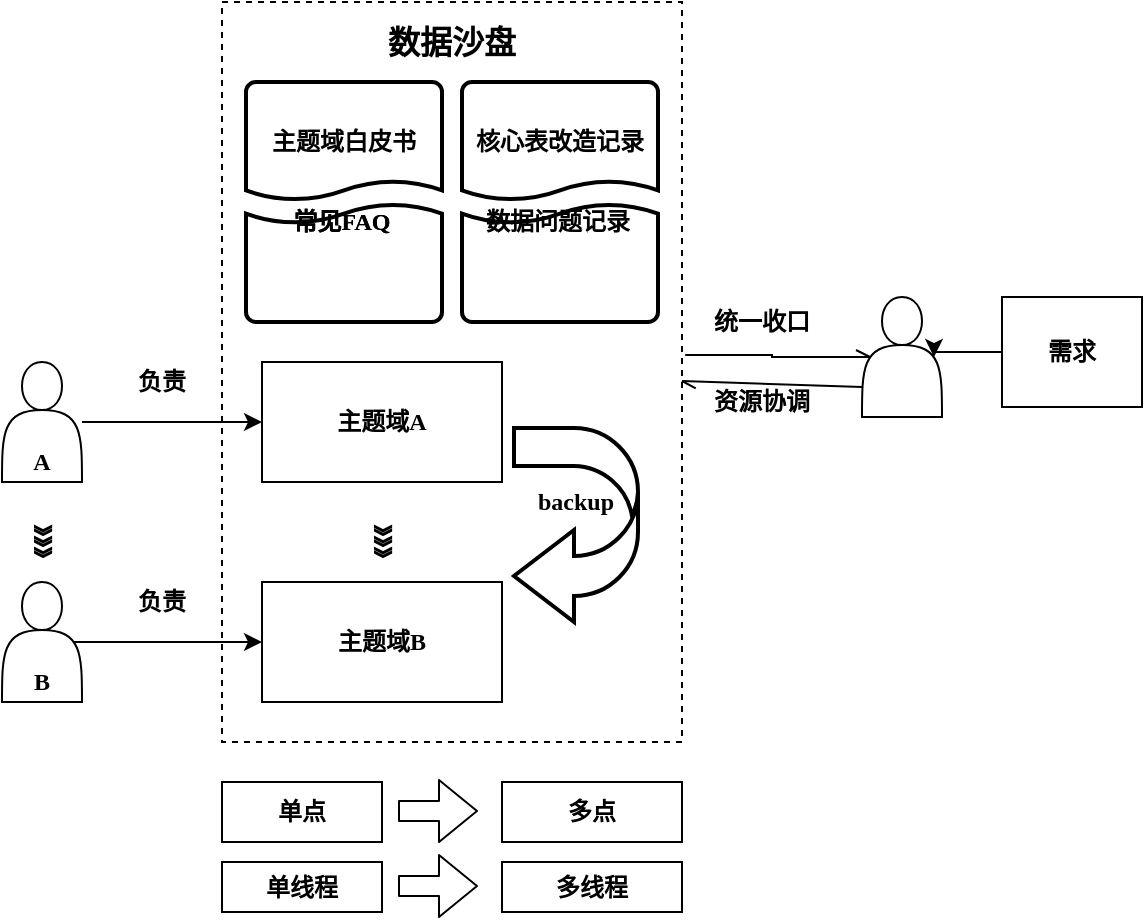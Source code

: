 <mxfile version="21.0.2" type="github">
  <diagram name="第 1 页" id="IUtDByJ6rrbmIUR1jjYp">
    <mxGraphModel dx="797" dy="428" grid="1" gridSize="10" guides="1" tooltips="1" connect="1" arrows="1" fold="1" page="1" pageScale="1" pageWidth="827" pageHeight="1169" math="0" shadow="0">
      <root>
        <mxCell id="0" />
        <mxCell id="1" parent="0" />
        <mxCell id="MDNbTjmFEQv9aP8rJwnf-1" style="edgeStyle=orthogonalEdgeStyle;rounded=0;orthogonalLoop=1;jettySize=auto;html=1;exitX=1.007;exitY=0.477;exitDx=0;exitDy=0;entryX=0.1;entryY=0.5;entryDx=0;entryDy=0;entryPerimeter=0;endArrow=openAsync;endFill=0;fontStyle=1;exitPerimeter=0;fontFamily=微软雅黑;" parent="1" source="MDNbTjmFEQv9aP8rJwnf-2" target="MDNbTjmFEQv9aP8rJwnf-20" edge="1">
          <mxGeometry relative="1" as="geometry" />
        </mxCell>
        <mxCell id="MDNbTjmFEQv9aP8rJwnf-2" value="" style="rounded=0;whiteSpace=wrap;html=1;dashed=1;fontStyle=1;fontFamily=微软雅黑;" parent="1" diagramCategory="general" diagramName="Rectangle" vertex="1">
          <mxGeometry x="210" y="120" width="230" height="370" as="geometry" />
        </mxCell>
        <mxCell id="MDNbTjmFEQv9aP8rJwnf-3" value="主题域A" style="rounded=0;whiteSpace=wrap;html=1;fontStyle=1;fontFamily=微软雅黑;" parent="1" diagramCategory="general" diagramName="Rectangle" vertex="1">
          <mxGeometry x="230" y="300" width="120" height="60" as="geometry" />
        </mxCell>
        <mxCell id="MDNbTjmFEQv9aP8rJwnf-4" style="edgeStyle=orthogonalEdgeStyle;rounded=0;orthogonalLoop=1;jettySize=auto;html=1;exitX=0;exitY=0.5;exitDx=0;exitDy=0;entryX=0.9;entryY=0.5;entryDx=0;entryDy=0;entryPerimeter=0;fontSize=16;fontStyle=1;fontFamily=微软雅黑;" parent="1" source="MDNbTjmFEQv9aP8rJwnf-5" target="MDNbTjmFEQv9aP8rJwnf-20" edge="1">
          <mxGeometry relative="1" as="geometry" />
        </mxCell>
        <mxCell id="MDNbTjmFEQv9aP8rJwnf-5" value="需求" style="rounded=0;whiteSpace=wrap;html=1;fontStyle=1;fontFamily=微软雅黑;" parent="1" diagramCategory="general" diagramName="Rectangle" vertex="1">
          <mxGeometry x="600" y="267.5" width="70" height="55" as="geometry" />
        </mxCell>
        <mxCell id="MDNbTjmFEQv9aP8rJwnf-6" style="edgeStyle=orthogonalEdgeStyle;rounded=0;orthogonalLoop=1;jettySize=auto;html=1;fontStyle=1;fontFamily=微软雅黑;" parent="1" source="MDNbTjmFEQv9aP8rJwnf-7" target="MDNbTjmFEQv9aP8rJwnf-3" edge="1">
          <mxGeometry relative="1" as="geometry" />
        </mxCell>
        <mxCell id="MDNbTjmFEQv9aP8rJwnf-7" value="" style="shape=actor;whiteSpace=wrap;html=1;fontStyle=1;fontFamily=微软雅黑;" parent="1" diagramCategory="advanced" diagramName="User" vertex="1">
          <mxGeometry x="100" y="300" width="40" height="60" as="geometry" />
        </mxCell>
        <mxCell id="MDNbTjmFEQv9aP8rJwnf-8" style="edgeStyle=orthogonalEdgeStyle;rounded=0;orthogonalLoop=1;jettySize=auto;html=1;exitX=0.9;exitY=0.5;exitDx=0;exitDy=0;exitPerimeter=0;fontStyle=1;fontFamily=微软雅黑;" parent="1" source="MDNbTjmFEQv9aP8rJwnf-9" target="MDNbTjmFEQv9aP8rJwnf-10" edge="1">
          <mxGeometry relative="1" as="geometry" />
        </mxCell>
        <mxCell id="MDNbTjmFEQv9aP8rJwnf-9" value="" style="shape=actor;whiteSpace=wrap;html=1;fontStyle=1;fontFamily=微软雅黑;" parent="1" diagramCategory="advanced" diagramName="User" vertex="1">
          <mxGeometry x="100" y="410" width="40" height="60" as="geometry" />
        </mxCell>
        <mxCell id="MDNbTjmFEQv9aP8rJwnf-10" value="主题域B" style="rounded=0;whiteSpace=wrap;html=1;fontStyle=1;fontFamily=微软雅黑;" parent="1" diagramCategory="general" diagramName="Rectangle" vertex="1">
          <mxGeometry x="230" y="410" width="120" height="60" as="geometry" />
        </mxCell>
        <mxCell id="MDNbTjmFEQv9aP8rJwnf-11" value="A" style="text;html=1;strokeColor=none;fillColor=none;align=center;verticalAlign=middle;whiteSpace=wrap;rounded=0;fontStyle=1;fontFamily=微软雅黑;" parent="1" diagramCategory="general" diagramName="text" vertex="1">
          <mxGeometry x="100" y="340" width="40" height="20" as="geometry" />
        </mxCell>
        <mxCell id="MDNbTjmFEQv9aP8rJwnf-12" value="B" style="text;html=1;strokeColor=none;fillColor=none;align=center;verticalAlign=middle;whiteSpace=wrap;rounded=0;fontStyle=1;fontFamily=微软雅黑;" parent="1" diagramCategory="general" diagramName="text" vertex="1">
          <mxGeometry x="100" y="450" width="40" height="20" as="geometry" />
        </mxCell>
        <mxCell id="MDNbTjmFEQv9aP8rJwnf-13" value="负责" style="text;html=1;strokeColor=none;fillColor=none;align=center;verticalAlign=middle;whiteSpace=wrap;rounded=0;fontStyle=1;fontFamily=微软雅黑;" parent="1" diagramCategory="general" diagramName="text" vertex="1">
          <mxGeometry x="160" y="300" width="40" height="20" as="geometry" />
        </mxCell>
        <mxCell id="MDNbTjmFEQv9aP8rJwnf-14" value="负责" style="text;html=1;strokeColor=none;fillColor=none;align=center;verticalAlign=middle;whiteSpace=wrap;rounded=0;fontStyle=1;fontFamily=微软雅黑;" parent="1" diagramCategory="general" diagramName="text" vertex="1">
          <mxGeometry x="160" y="410" width="40" height="20" as="geometry" />
        </mxCell>
        <mxCell id="MDNbTjmFEQv9aP8rJwnf-15" value="》》》" style="text;html=1;strokeColor=none;fillColor=none;align=center;verticalAlign=middle;whiteSpace=wrap;rounded=0;rotation=90;fontStyle=1;fontFamily=微软雅黑;" parent="1" diagramCategory="general" diagramName="text" vertex="1">
          <mxGeometry x="100" y="380" width="40" height="20" as="geometry" />
        </mxCell>
        <mxCell id="MDNbTjmFEQv9aP8rJwnf-16" value="》》》" style="text;html=1;strokeColor=none;fillColor=none;align=center;verticalAlign=middle;whiteSpace=wrap;rounded=0;rotation=90;fontStyle=1;fontFamily=微软雅黑;" parent="1" diagramCategory="general" diagramName="text" vertex="1">
          <mxGeometry x="270" y="380" width="40" height="20" as="geometry" />
        </mxCell>
        <mxCell id="MDNbTjmFEQv9aP8rJwnf-17" value="统一收口" style="text;html=1;strokeColor=none;fillColor=none;align=center;verticalAlign=middle;whiteSpace=wrap;rounded=0;fontStyle=1;fontFamily=微软雅黑;" parent="1" diagramCategory="general" diagramName="text" vertex="1">
          <mxGeometry x="450" y="270" width="60" height="20" as="geometry" />
        </mxCell>
        <mxCell id="MDNbTjmFEQv9aP8rJwnf-18" value="单点" style="rounded=0;whiteSpace=wrap;html=1;fontStyle=1;fontFamily=微软雅黑;" parent="1" diagramCategory="general" diagramName="Rectangle" vertex="1">
          <mxGeometry x="210" y="510" width="80" height="30" as="geometry" />
        </mxCell>
        <mxCell id="MDNbTjmFEQv9aP8rJwnf-19" value="多点" style="rounded=0;whiteSpace=wrap;html=1;fontStyle=1;fontFamily=微软雅黑;" parent="1" diagramCategory="general" diagramName="Rectangle" vertex="1">
          <mxGeometry x="350" y="510" width="90" height="30" as="geometry" />
        </mxCell>
        <mxCell id="MDNbTjmFEQv9aP8rJwnf-20" value="" style="shape=actor;whiteSpace=wrap;html=1;fontStyle=1;fontFamily=微软雅黑;" parent="1" diagramCategory="advanced" diagramName="User" vertex="1">
          <mxGeometry x="530" y="267.5" width="40" height="60" as="geometry" />
        </mxCell>
        <mxCell id="MDNbTjmFEQv9aP8rJwnf-21" value="" style="shape=flexArrow;endArrow=classic;html=1;fontStyle=1;fontFamily=微软雅黑;" parent="1" diagramCategory="general" diagramName="arrow" edge="1">
          <mxGeometry width="50" height="50" relative="1" as="geometry">
            <mxPoint x="298" y="524.5" as="sourcePoint" />
            <mxPoint x="338" y="524.5" as="targetPoint" />
          </mxGeometry>
        </mxCell>
        <mxCell id="MDNbTjmFEQv9aP8rJwnf-22" value="&lt;span style=&quot;font-size: 16px;&quot;&gt;&lt;font style=&quot;font-size: 16px;&quot;&gt;数据沙盘&lt;/font&gt;&lt;/span&gt;" style="text;html=1;strokeColor=none;fillColor=none;align=center;verticalAlign=middle;whiteSpace=wrap;rounded=0;fontSize=16;fontStyle=1;fontFamily=微软雅黑;" parent="1" diagramCategory="general" diagramName="text" vertex="1">
          <mxGeometry x="290" y="130" width="70" height="20" as="geometry" />
        </mxCell>
        <mxCell id="MDNbTjmFEQv9aP8rJwnf-23" value="单线程" style="rounded=0;whiteSpace=wrap;html=1;fontStyle=1;fontFamily=微软雅黑;" parent="1" diagramCategory="general" diagramName="Rectangle" vertex="1">
          <mxGeometry x="210" y="550" width="80" height="25" as="geometry" />
        </mxCell>
        <mxCell id="MDNbTjmFEQv9aP8rJwnf-24" value="多线程" style="rounded=0;whiteSpace=wrap;html=1;fontStyle=1;fontFamily=微软雅黑;" parent="1" diagramCategory="general" diagramName="Rectangle" vertex="1">
          <mxGeometry x="350" y="550" width="90" height="25" as="geometry" />
        </mxCell>
        <mxCell id="MDNbTjmFEQv9aP8rJwnf-25" value="" style="shape=flexArrow;endArrow=classic;html=1;fontStyle=1;fontFamily=微软雅黑;" parent="1" diagramCategory="general" diagramName="arrow" edge="1">
          <mxGeometry width="50" height="50" relative="1" as="geometry">
            <mxPoint x="298" y="562" as="sourcePoint" />
            <mxPoint x="338" y="562" as="targetPoint" />
          </mxGeometry>
        </mxCell>
        <mxCell id="MDNbTjmFEQv9aP8rJwnf-26" value="核心表改造记录" style="shape=mxgraph.flowchart.document;whiteSpace=wrap;html=1;fillColor=#ffffff;strokeColor=#000000;strokeWidth=2;fontStyle=1;fontFamily=微软雅黑;" parent="1" diagramCategory="Flowchart" diagramName="Document" vertex="1">
          <mxGeometry x="330" y="160" width="98" height="60" as="geometry" />
        </mxCell>
        <mxCell id="MDNbTjmFEQv9aP8rJwnf-28" value="" style="shape=mxgraph.flowchart.document;whiteSpace=wrap;html=1;fillColor=#ffffff;strokeColor=#000000;strokeWidth=2;rotation=-180;fontStyle=1;fontFamily=微软雅黑;" parent="1" diagramCategory="Flowchart" diagramName="Document" vertex="1">
          <mxGeometry x="222" y="220" width="98" height="60" as="geometry" />
        </mxCell>
        <mxCell id="MDNbTjmFEQv9aP8rJwnf-29" value="常见FAQ" style="text;html=1;strokeColor=none;fillColor=none;align=center;verticalAlign=middle;whiteSpace=wrap;rounded=0;fontStyle=1;fontFamily=微软雅黑;" parent="1" diagramCategory="general" diagramName="text" vertex="1">
          <mxGeometry x="230" y="220" width="80" height="20" as="geometry" />
        </mxCell>
        <mxCell id="MDNbTjmFEQv9aP8rJwnf-30" value="" style="shape=mxgraph.flowchart.document;whiteSpace=wrap;html=1;fillColor=#ffffff;strokeColor=#000000;strokeWidth=2;rotation=-180;fontStyle=1;fontFamily=微软雅黑;" parent="1" diagramCategory="Flowchart" diagramName="Document" vertex="1">
          <mxGeometry x="330" y="220" width="98" height="60" as="geometry" />
        </mxCell>
        <mxCell id="MDNbTjmFEQv9aP8rJwnf-31" value="数据问题记录" style="text;html=1;strokeColor=none;fillColor=none;align=center;verticalAlign=middle;whiteSpace=wrap;rounded=0;fontStyle=1;fontFamily=微软雅黑;" parent="1" diagramCategory="general" diagramName="text" vertex="1">
          <mxGeometry x="338" y="220" width="80" height="20" as="geometry" />
        </mxCell>
        <mxCell id="MDNbTjmFEQv9aP8rJwnf-32" value="" style="endArrow=openAsync;html=1;exitX=0;exitY=0.75;exitDx=0;exitDy=0;endFill=0;fontStyle=1;fontFamily=微软雅黑;" parent="1" source="MDNbTjmFEQv9aP8rJwnf-20" diagramCategory="general" diagramName="DirectionalConnector" edge="1">
          <mxGeometry width="50" height="50" relative="1" as="geometry">
            <mxPoint x="510" y="310" as="sourcePoint" />
            <mxPoint x="440" y="309.5" as="targetPoint" />
          </mxGeometry>
        </mxCell>
        <mxCell id="MDNbTjmFEQv9aP8rJwnf-33" value="资源协调" style="text;html=1;strokeColor=none;fillColor=none;align=center;verticalAlign=middle;whiteSpace=wrap;rounded=0;fontStyle=1;fontFamily=微软雅黑;" parent="1" diagramCategory="general" diagramName="text" vertex="1">
          <mxGeometry x="450" y="310" width="60" height="20" as="geometry" />
        </mxCell>
        <mxCell id="MDNbTjmFEQv9aP8rJwnf-34" value="" style="shape=mxgraph.arrows.u_turn_left_arrow;whiteSpace=wrap;html=1;fillColor=#ffffff;strokeColor=#000000;strokeWidth=2;fontFamily=微软雅黑;" parent="1" diagramCategory="arrow" diagramName="UTurnLeftArrow" vertex="1">
          <mxGeometry x="356" y="333" width="62" height="97" as="geometry" />
        </mxCell>
        <mxCell id="MDNbTjmFEQv9aP8rJwnf-35" value="backup" style="text;html=1;strokeColor=none;fillColor=none;align=center;verticalAlign=middle;whiteSpace=wrap;rounded=0;fontStyle=1;fontFamily=微软雅黑;" parent="1" diagramCategory="general" diagramName="text" vertex="1">
          <mxGeometry x="367" y="360" width="40" height="20" as="geometry" />
        </mxCell>
        <mxCell id="ISN6-OECWnkMxYSoXAUX-1" value="主题域白皮书" style="shape=mxgraph.flowchart.document;whiteSpace=wrap;html=1;fillColor=#ffffff;strokeColor=#000000;strokeWidth=2;fontStyle=1;fontFamily=微软雅黑;" diagramCategory="Flowchart" diagramName="Document" vertex="1" parent="1">
          <mxGeometry x="222" y="160" width="98" height="60" as="geometry" />
        </mxCell>
        <mxCell id="ISN6-OECWnkMxYSoXAUX-2" value="常见FAQ" style="text;html=1;strokeColor=none;fillColor=none;align=center;verticalAlign=middle;whiteSpace=wrap;rounded=0;fontStyle=1;fontFamily=微软雅黑;" diagramCategory="general" diagramName="text" vertex="1" parent="1">
          <mxGeometry x="230" y="220" width="80" height="20" as="geometry" />
        </mxCell>
      </root>
    </mxGraphModel>
  </diagram>
</mxfile>
